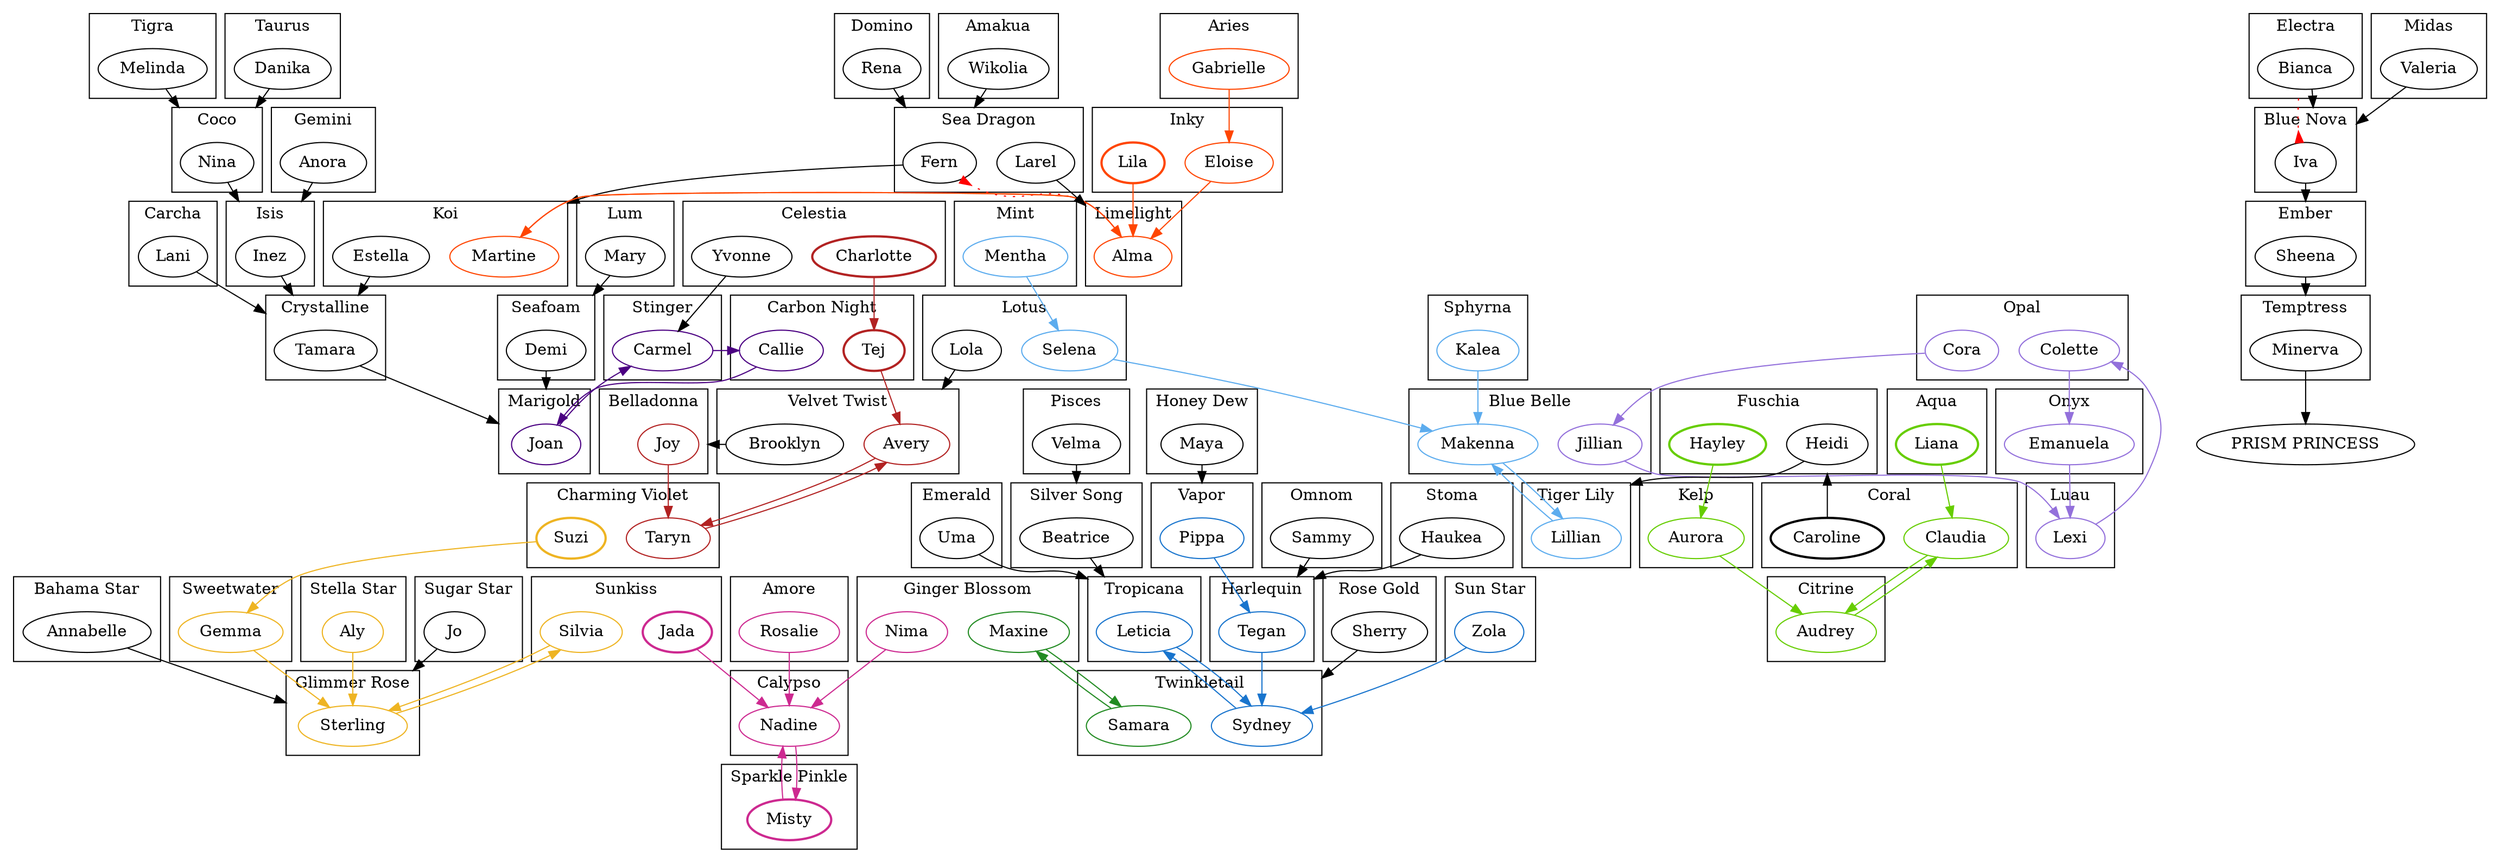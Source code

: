 digraph Mermaids {
    graph [compound = true];
    
    subgraph clusterAmakua {
        label = Amakua;
        Wikolia;
    }
    Wikolia -> Fern [lhead = clusterSeaDragon];
    
    subgraph clusterAmore {
        label = Amore;
        Rosalie [color = maroon3];
    }
    Rosalie -> Nadine [color = maroon3];

    subgraph clusterAqua {
        label = Aqua;
        Liana [style = bold color = chartreuse3];
    }
    Liana -> Claudia [color = chartreuse3];
    
    subgraph clusterAries {
        label = Aries;
        Gabrielle [color = orangered];
    }
    Gabrielle -> Eloise [color = orangered];
    
    subgraph clusterBahamaStar {
        label = "Bahama Star";
        Annabelle;
    }
    Annabelle -> Sterling [lhead = clusterGlimmerRose];
    
    subgraph clusterBelladonna {
        label = Belladonna;
        Joy [color = firebrick];
    }
    Joy -> Taryn [color = firebrick];
    
    subgraph clusterBlueBelle {
        label = "Blue Belle";
        Makenna [color = steelblue2];
        Jillian [color = mediumpurple];
    }
    Makenna -> Lillian [color = steelblue2];
    Jillian -> Lexi [color = mediumpurple];
    
    subgraph clusterBlueNova {
        label = "Blue Nova";
        Iva;
    }
    Iva -> Sheena [lhead = clusterEmber];
    Bianca -> Iva [ltail = clusterElectra color = red style = dotted arrowhead = inv];
    
    subgraph clusterCalypso {
        label = Calypso;
        Nadine [color = maroon3];
    }
    Nadine -> Misty [color = maroon3];
    
    subgraph clusterCarbonNight {
        label = "Carbon Night";
        Tej [style = bold color = firebrick];
        Callie [color = indigo];
    }
    Tej -> Avery [color = firebrick];
    Callie -> Joan [color = indigo];
    
    subgraph clusterCarcha {
        label = Carcha;
        Lani;
    }
    Lani -> Tamara [lhead = clusterCrystalline];
    
    subgraph clusterCelestia {
        label = Celestia;
        Yvonne;
        Charlotte [style = bold color = firebrick];
    }
    Yvonne -> Carmel [lhead = clusterCrystalline];
    Charlotte -> Tej [color = firebrick];
    
    subgraph clusterCharmingViolet {
        label = "Charming Violet";
        Taryn [color = firebrick];
        Suzi [style = bold color = goldenrod2];
    }
    Taryn -> Avery [color = firebrick];
    Suzi -> Gemma [color = goldenrod2];
    
    subgraph clusterCitrine {
        label = Citrine;
        Audrey [color = chartreuse3];
    }
    Audrey -> Claudia [color = chartreuse3];
    
    subgraph clusterCoco {
        label = Coco;
        Nina;
    }
    Nina -> Inez [lhead = clusterIsis];
    
    subgraph clusterCoral {
        label = Coral;
        Claudia [color = chartreuse3];
        Caroline [style = bold];
    }
    Claudia -> Audrey [color = chartreuse3];
    Caroline -> Heidi [lhead = clusterFuschia];
   
    subgraph clusterCrystalline {
        label = Crystalline;
        Tamara;
    }
    Tamara -> Joan [lhead = clusterMarigold];
    
    subgraph clusterDomino {
        label = Domino;
        Rena;
    }
    Rena -> Fern [lhead = clusterSeaDragon];
    
    subgraph clusterElectra {
        label = Electra;
        Bianca;
    }
    Bianca -> Iva [lhead = clusterBlueNova];
    
    subgraph clusterEmber {
        label = Ember;
        Sheena;
    }
    Sheena -> Minerva [lhead = clusterTemptress];
    
    subgraph clusterEmerald {
        label = Emerald;
        Uma;
    }
    Uma -> Leticia [lhead = clusterTropicana];
    
    subgraph clusterFuschia {
        label = Fuschia;
        Heidi;
        Hayley [style = bold color = chartreuse3];
    }
    Heidi -> Lillian [lhead = clusterTigerLily];
    Hayley -> Aurora [color = chartreuse3];
    
    subgraph clusterGemini {
        label = Gemini;
        Anora;
    }
    Anora -> Inez [lhead = clusterIsis];
    
    subgraph clusterGingerBlossom {
        label = "Ginger Blossom";
        Nima [color = maroon3];
        Maxine [color = forestgreen];
    }
    Nima -> Nadine [color = maroon3];
    Maxine -> Samara [color = forestgreen];
    
    subgraph clusterGlimmerRose {
        label = "Glimmer Rose"
        Sterling [color = goldenrod2];
    }
    Sterling -> Silvia [color = goldenrod2];
    
    subgraph clusterHarlequin {
        label = Harlequin;
        Tegan [color = dodgerblue3];
    }
    Tegan -> Sydney [color = dodgerblue3];
    
    subgraph clusterHoneyDew {
        label = "Honey Dew";
        Maya;
    }
    Maya -> Pippa [lhead = clusterVapor];
    
    subgraph clusterInky {
        label = Inky;
        Eloise [color = orangered];
        Lila [style = bold color = orangered];
    }
    Eloise -> Alma [color = orangered];
    Lila -> Alma [color = orangered];
    
    subgraph clusterIsis {
        label = Isis;
        Inez;
    }
    Inez -> Tamara [lhead = clusterCrystalline];
    
    subgraph clusterKelp {
        label = Kelp;
        Aurora [color = chartreuse3];
    }
    Aurora -> Audrey [color = chartreuse3];
    
    subgraph clusterKoi {
        label = Koi;
        Martine [color = orangered];
        Estella;
    }
    Martine -> Alma [color = orangered];
    Estella -> Tamara [lhead = clusterCrystalline];
    
    subgraph clusterLimelight {
        label = Limelight;
        Alma [color = orangered];
    }
    Alma -> Martine [color = orangered];
    
    subgraph clusterLotus {
        label = Lotus;
        Selena [color = steelblue2];
        Lola;
    }
    Selena -> Makenna [color = steelblue2];
    Lola -> Avery [lhead = clusterVelvetTwist];
    
    subgraph clusterLuau {
        label = Luau;
        Lexi [color = mediumpurple];
    }
    Lexi -> Colette [color = mediumpurple];
    
    subgraph clusterLum {
        label = Lum;
        Mary;
    }
    Mary -> Demi [lhead = clusterSeafoam];
    
    subgraph clusterMarigold {
        label = Marigold;
        Joan [color = indigo];
    }
    Joan -> Carmel [color = indigo];
    
    subgraph clusterMidas {
        label = Midas;
        Valeria;
    }
    Valeria -> Iva [lhead = clusterBlueNova];
    
    subgraph clusterMint {
        label = Mint;
        Mentha [color = steelblue2];
    }
    Mentha -> Selena [color = steelblue2];
    
    subgraph clusterOmnom {
        label = Omnom;
        Sammy;
    }
    Sammy -> Tegan [lhead = clusterHarlequin];
    
    subgraph clusterOnyx {
        label = Onyx;
        Emanuela [color = mediumpurple];
    }
    Emanuela -> Lexi [color = mediumpurple];
    
    subgraph clusterOpal {
        label = Opal;
        Colette [color = mediumpurple];
        Cora [color = mediumpurple];
    }
    Colette -> Emanuela [color = mediumpurple];
    Cora -> Jillian [color = mediumpurple];
    
    subgraph clusterPisces {
        label = Pisces;
        Velma;
    }
    Velma -> Beatrice [lhead = clusterSilverSong];
    
    subgraph clusterRoseGold {
        label = "Rose Gold";
        Sherry;
    }
    Sherry -> Sydney [lhead = clusterTwinkletail];
    
    subgraph clusterSeaDragon {
        label = "Sea Dragon"
        Fern;
        Larel;
    }
    Fern -> Martine [lhead = clusterKoi];
    Alma -> Fern [ltail = clusterLimelight color = red style = dotted arrowhead = inv];
    Larel -> Alma [lhead = clusterLimelight];
    
    subgraph clusterSeafoam {
        label = Seafoam;
        Demi;
    }
    Demi -> Joan [lhead = clusterMarigold];
    
    subgraph clusterSilverSong {
        label = "Silver Song";
        Beatrice;
    }
    Beatrice -> Leticia [lhead = clusterTropicana];
    
    subgraph clusterSparklePinkle {
        label = "Sparkle Pinkle";
        Misty [style = bold color = maroon3];
    }
    Misty -> Nadine [color = maroon3];
    
    subgraph clusterSphyrna {
        label = Sphyrna;
        Kalea [color = steelblue2];
    }
    Kalea -> Makenna [color = steelblue2];
    
    subgraph clusterStellaStar {
        label = "Stella Star";
        Aly [color = goldenrod2];
    }
    Aly -> Sterling [color = goldenrod2];
    
    subgraph clusterStinger {
        label = Stinger;
        Carmel [color = indigo];
    }
    Carmel -> Callie [color = indigo];
    
    subgraph clusterStoma {
        label = Stoma;
        Haukea;
    }
    Haukea -> Tegan [lhead = clusterHarlequin];
    
    subgraph clusterSugarStar {
        label = "Sugar Star";
        Jo;
    }
    Jo -> Sterling [lhead = clusterGlimmerRose];
    
    subgraph clusterSunkiss {
        label = Sunkiss;
        Silvia [color = goldenrod2];
        Jada [style = bold color = maroon3];
    }
    Silvia -> Sterling [color = goldenrod2];
    Jada -> Nadine [color = maroon3];
    
    subgraph clusterSunStar {
        label = "Sun Star";
        Zola [color = dodgerblue3];
    }
    Zola -> Sydney [color = dodgerblue3];
    
    subgraph clusterSweetwater {
        label = Sweetwater;
        Gemma [color = goldenrod2];
    }
    Gemma -> Sterling [color = goldenrod2];
    
    subgraph clusterTaurus {
        label = Taurus;
        Danika;
    }
    Danika -> Nina [lhead = clusterCoco];
    
    subgraph clusterTemptress {
        label = Temptress;
        Minerva;
    }
    Minerva -> "PRISM PRINCESS" [lhead = clusterPrismPrincess];
    
    subgraph clusterTigerLily {
        label = "Tiger Lily";
        Lillian [color = steelblue2];
    }
    Lillian -> Makenna [color = steelblue2];
    
    subgraph clusterTigra {
        label = Tigra;
        Melinda;
    }
    Melinda -> Nina [lhead = clusterCoco];
    
    subgraph clusterTropicana {
        label = Tropicana;
        Leticia [color = dodgerblue3];
    }
    Leticia -> Sydney [color = dodgerblue3];
    
    subgraph clusterTwinkletail {
        label = Twinkletail;
        Sydney [color = dodgerblue3];
        Samara [color = forestgreen];
    }
    Sydney -> Leticia [color = dodgerblue3];
    Samara -> Maxine [color = forestgreen];
    
    subgraph clusterVapor {
        label = Vapor;
        Pippa [color = dodgerblue3];
    }
    Pippa -> Tegan [color = dodgerblue3];
    
    subgraph clusterVelvetTwist {
        label = "Velvet Twist";
        Avery [color = firebrick];
        Brooklyn;
    }
    Avery -> Taryn [color = firebrick];
    Brooklyn -> Joy [lhead = clusterBelladonna];
}
